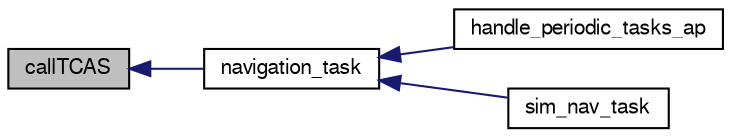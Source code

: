 digraph "callTCAS"
{
  edge [fontname="FreeSans",fontsize="10",labelfontname="FreeSans",labelfontsize="10"];
  node [fontname="FreeSans",fontsize="10",shape=record];
  rankdir="LR";
  Node1 [label="callTCAS",height=0.2,width=0.4,color="black", fillcolor="grey75", style="filled", fontcolor="black"];
  Node1 -> Node2 [dir="back",color="midnightblue",fontsize="10",style="solid",fontname="FreeSans"];
  Node2 [label="navigation_task",height=0.2,width=0.4,color="black", fillcolor="white", style="filled",URL="$fixedwing_2autopilot__static_8h.html#a79f823520ea0823e20084686978281e6",tooltip="Control loops FIXME should be somewhere else. "];
  Node2 -> Node3 [dir="back",color="midnightblue",fontsize="10",style="solid",fontname="FreeSans"];
  Node3 [label="handle_periodic_tasks_ap",height=0.2,width=0.4,color="black", fillcolor="white", style="filled",URL="$fixedwing_2main__ap_8h.html#a43fd973b44bcc2c2583cf8287048212f"];
  Node2 -> Node4 [dir="back",color="midnightblue",fontsize="10",style="solid",fontname="FreeSans"];
  Node4 [label="sim_nav_task",height=0.2,width=0.4,color="black", fillcolor="white", style="filled",URL="$sim__ap_8c.html#a8c0970e9878d0e3e3e6c5d6ff0741d4f"];
}
